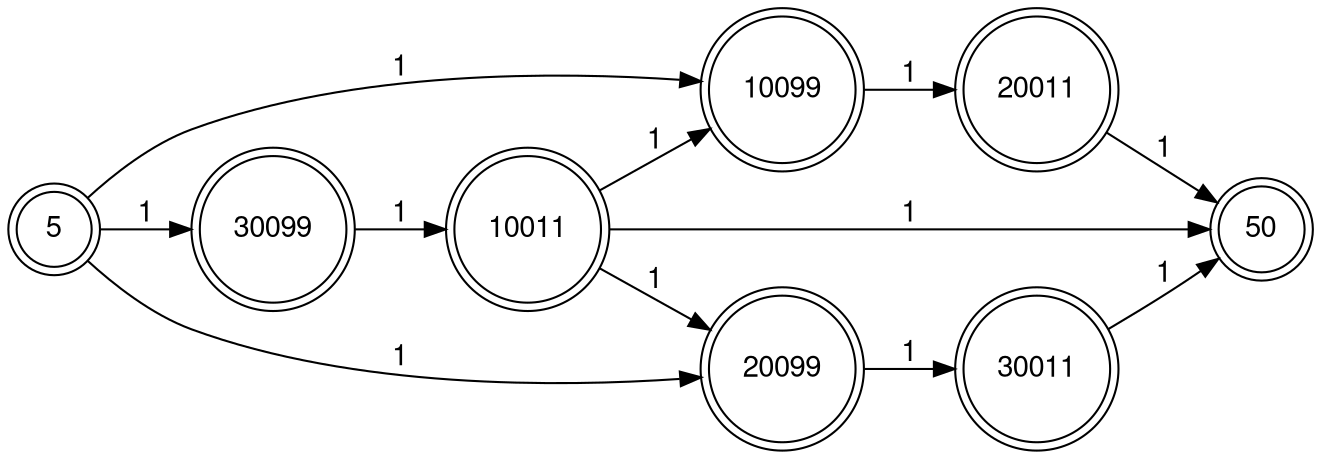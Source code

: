 digraph finite_state_machine {

 
  fontname="Helvetica,Arial,sans-serif"
  node [fontname="Helvetica,Arial,sans-serif"]
  edge [fontname="Helvetica,Arial,sans-serif"]
  rankdir=LR; 
 
node [shape = doublecircle];5 50 10011 10099 20011 20099 30011 30099 ; 
 node [shape = circle]; 
5 -> 10099 [label ="1"]  ;
5 -> 20099 [label ="1"]  ;
5 -> 30099 [label ="1"]  ;
10099 -> 20011 [label ="1"]  ;
20011 -> 50 [label ="1"]  ;
20099 -> 30011 [label ="1"]  ;
30011 -> 50 [label ="1"]  ;
10011 -> 10099 [label ="1"]  ;
10011 -> 20099 [label ="1"]  ;
10011 -> 50 [label ="1"]  ;
30099 -> 10011 [label ="1"]  ;

 }
